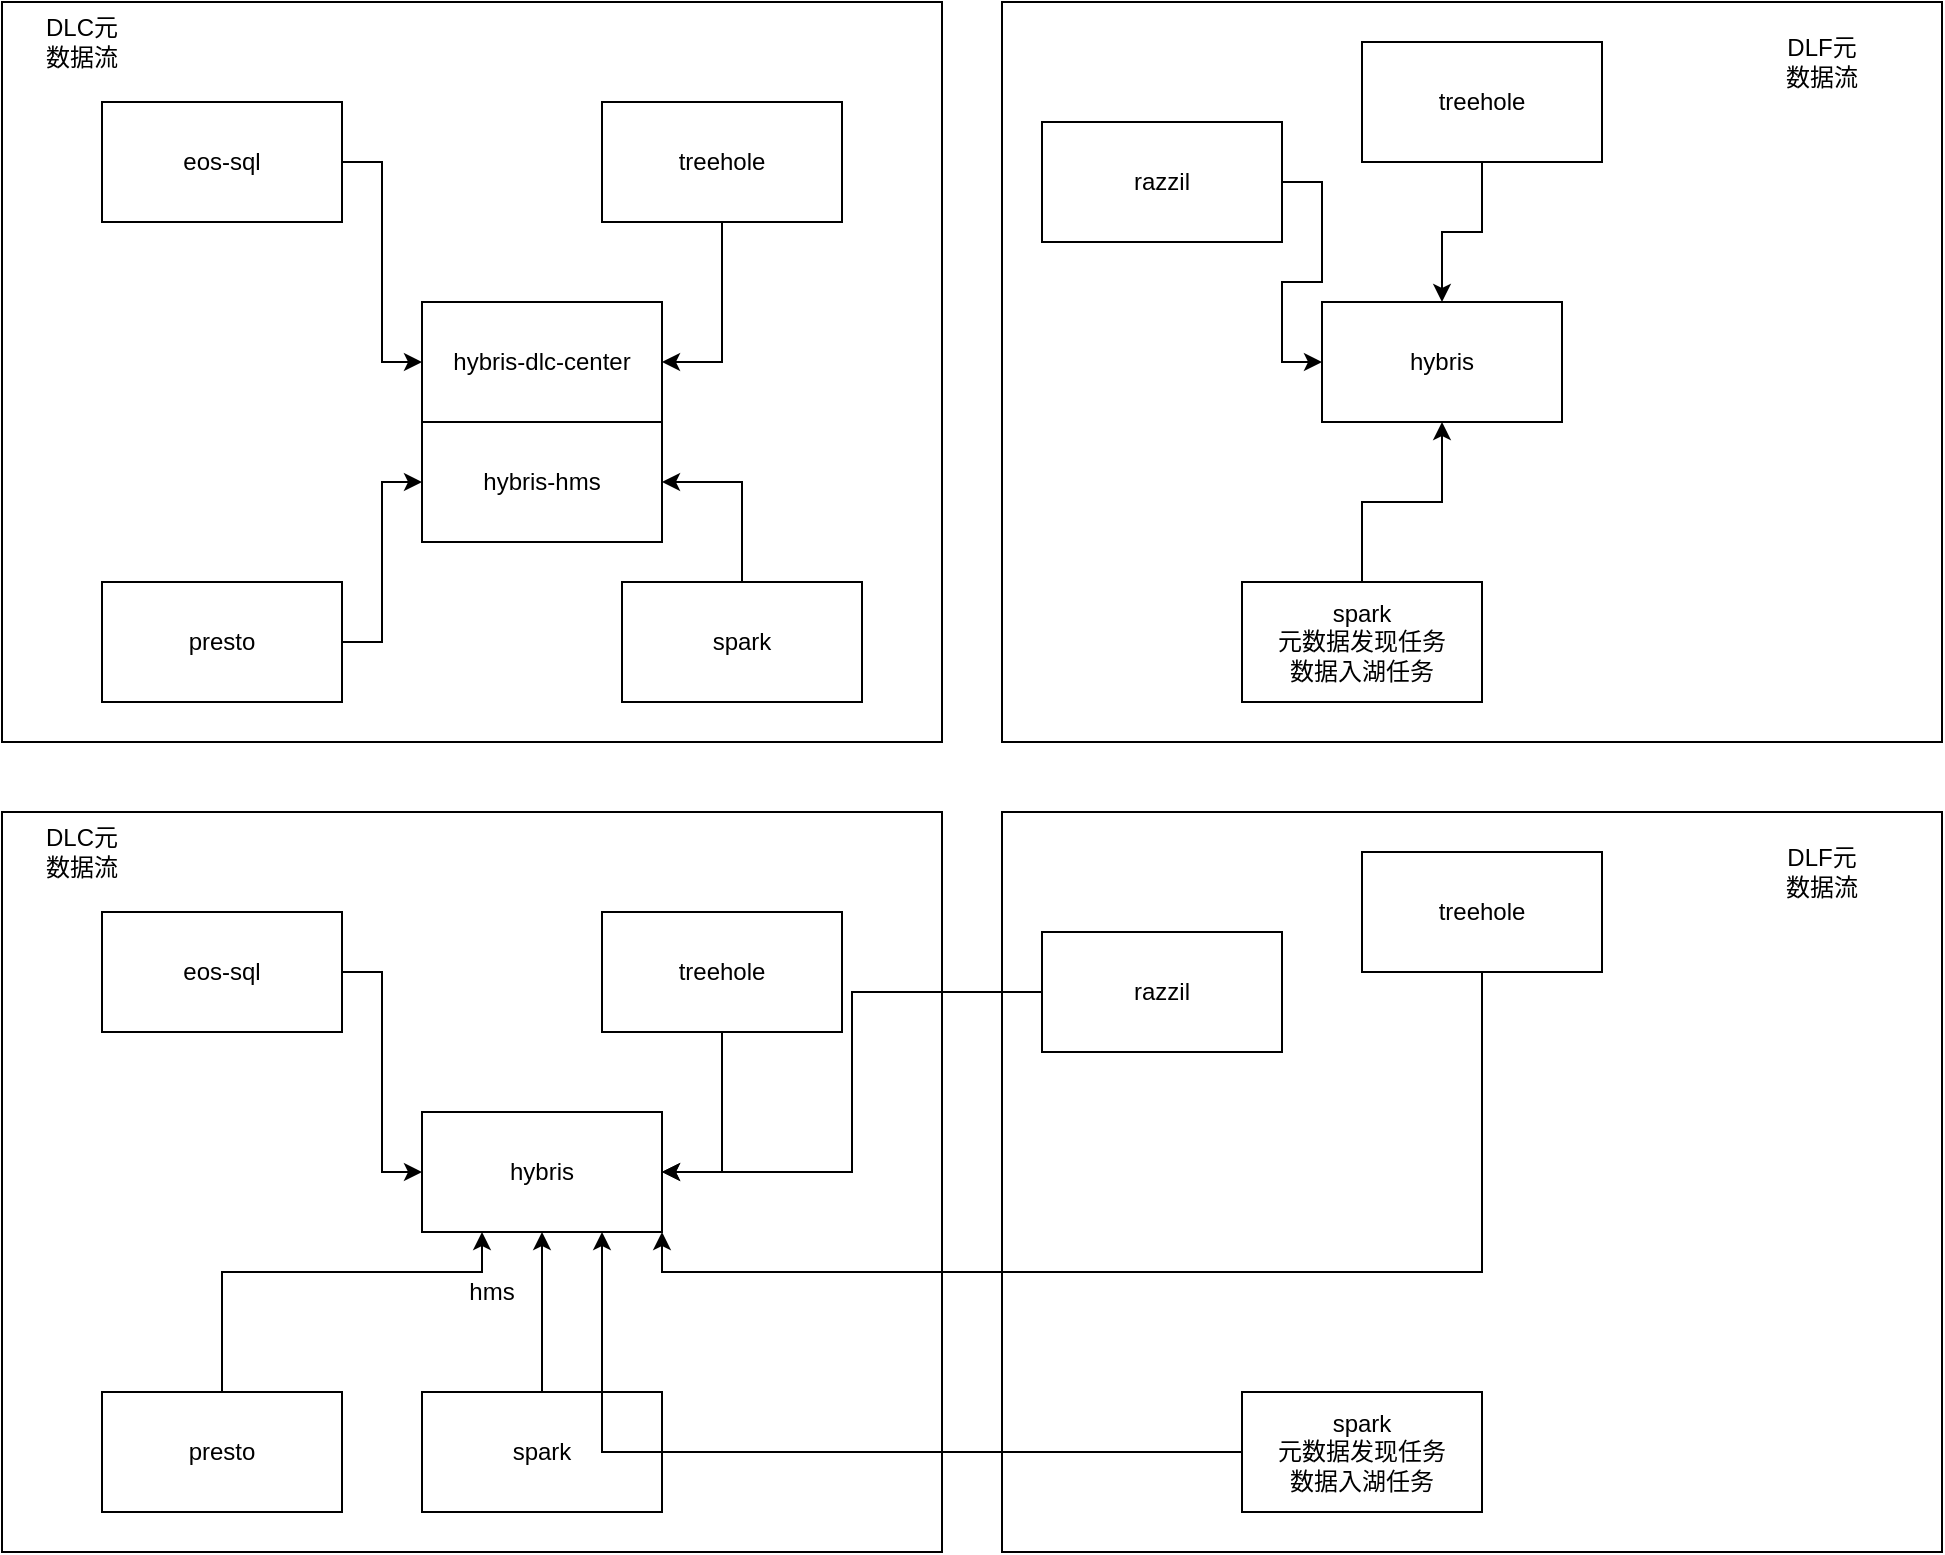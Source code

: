 <mxfile version="14.7.6" type="github">
  <diagram id="2t6IbQ_3Ss9iCih5vvq7" name="Page-1">
    <mxGraphModel dx="2125" dy="774" grid="1" gridSize="10" guides="1" tooltips="1" connect="1" arrows="1" fold="1" page="1" pageScale="1" pageWidth="827" pageHeight="1169" math="0" shadow="0">
      <root>
        <mxCell id="0" />
        <mxCell id="1" parent="0" />
        <mxCell id="fpMx2bpj-IznDV89DZn9-18" value="" style="rounded=0;whiteSpace=wrap;html=1;" vertex="1" parent="1">
          <mxGeometry x="460" y="180" width="470" height="370" as="geometry" />
        </mxCell>
        <mxCell id="fpMx2bpj-IznDV89DZn9-13" value="" style="rounded=0;whiteSpace=wrap;html=1;" vertex="1" parent="1">
          <mxGeometry x="-40" y="180" width="470" height="370" as="geometry" />
        </mxCell>
        <mxCell id="fpMx2bpj-IznDV89DZn9-1" value="hybris-dlc-center" style="rounded=0;whiteSpace=wrap;html=1;" vertex="1" parent="1">
          <mxGeometry x="170" y="330" width="120" height="60" as="geometry" />
        </mxCell>
        <mxCell id="fpMx2bpj-IznDV89DZn9-11" style="edgeStyle=orthogonalEdgeStyle;rounded=0;orthogonalLoop=1;jettySize=auto;html=1;entryX=0;entryY=0.5;entryDx=0;entryDy=0;" edge="1" parent="1" source="fpMx2bpj-IznDV89DZn9-2" target="fpMx2bpj-IznDV89DZn9-1">
          <mxGeometry relative="1" as="geometry" />
        </mxCell>
        <mxCell id="fpMx2bpj-IznDV89DZn9-2" value="eos-sql" style="rounded=0;whiteSpace=wrap;html=1;" vertex="1" parent="1">
          <mxGeometry x="10" y="230" width="120" height="60" as="geometry" />
        </mxCell>
        <mxCell id="fpMx2bpj-IznDV89DZn9-46" style="edgeStyle=orthogonalEdgeStyle;rounded=0;orthogonalLoop=1;jettySize=auto;html=1;entryX=0;entryY=0.5;entryDx=0;entryDy=0;" edge="1" parent="1" source="fpMx2bpj-IznDV89DZn9-3" target="fpMx2bpj-IznDV89DZn9-45">
          <mxGeometry relative="1" as="geometry" />
        </mxCell>
        <mxCell id="fpMx2bpj-IznDV89DZn9-3" value="presto" style="rounded=0;whiteSpace=wrap;html=1;" vertex="1" parent="1">
          <mxGeometry x="10" y="470" width="120" height="60" as="geometry" />
        </mxCell>
        <mxCell id="fpMx2bpj-IznDV89DZn9-48" style="edgeStyle=orthogonalEdgeStyle;rounded=0;orthogonalLoop=1;jettySize=auto;html=1;entryX=1;entryY=0.5;entryDx=0;entryDy=0;" edge="1" parent="1" source="fpMx2bpj-IznDV89DZn9-4" target="fpMx2bpj-IznDV89DZn9-45">
          <mxGeometry relative="1" as="geometry" />
        </mxCell>
        <mxCell id="fpMx2bpj-IznDV89DZn9-4" value="spark" style="rounded=0;whiteSpace=wrap;html=1;" vertex="1" parent="1">
          <mxGeometry x="270" y="470" width="120" height="60" as="geometry" />
        </mxCell>
        <mxCell id="fpMx2bpj-IznDV89DZn9-12" style="edgeStyle=orthogonalEdgeStyle;rounded=0;orthogonalLoop=1;jettySize=auto;html=1;entryX=1;entryY=0.5;entryDx=0;entryDy=0;" edge="1" parent="1" source="fpMx2bpj-IznDV89DZn9-5" target="fpMx2bpj-IznDV89DZn9-1">
          <mxGeometry relative="1" as="geometry" />
        </mxCell>
        <mxCell id="fpMx2bpj-IznDV89DZn9-5" value="treehole" style="rounded=0;whiteSpace=wrap;html=1;" vertex="1" parent="1">
          <mxGeometry x="260" y="230" width="120" height="60" as="geometry" />
        </mxCell>
        <mxCell id="fpMx2bpj-IznDV89DZn9-21" style="edgeStyle=orthogonalEdgeStyle;rounded=0;orthogonalLoop=1;jettySize=auto;html=1;entryX=0;entryY=0.5;entryDx=0;entryDy=0;" edge="1" parent="1" source="fpMx2bpj-IznDV89DZn9-6" target="fpMx2bpj-IznDV89DZn9-8">
          <mxGeometry relative="1" as="geometry" />
        </mxCell>
        <mxCell id="fpMx2bpj-IznDV89DZn9-6" value="razzil" style="rounded=0;whiteSpace=wrap;html=1;" vertex="1" parent="1">
          <mxGeometry x="480" y="240" width="120" height="60" as="geometry" />
        </mxCell>
        <mxCell id="fpMx2bpj-IznDV89DZn9-8" value="hybris" style="rounded=0;whiteSpace=wrap;html=1;" vertex="1" parent="1">
          <mxGeometry x="620" y="330" width="120" height="60" as="geometry" />
        </mxCell>
        <mxCell id="fpMx2bpj-IznDV89DZn9-14" value="DLC元数据流" style="text;html=1;strokeColor=none;fillColor=none;align=center;verticalAlign=middle;whiteSpace=wrap;rounded=0;" vertex="1" parent="1">
          <mxGeometry x="-20" y="190" width="40" height="20" as="geometry" />
        </mxCell>
        <mxCell id="fpMx2bpj-IznDV89DZn9-15" value="hms" style="text;html=1;strokeColor=none;fillColor=none;align=center;verticalAlign=middle;whiteSpace=wrap;rounded=0;" vertex="1" parent="1">
          <mxGeometry x="180" y="410" width="50" height="20" as="geometry" />
        </mxCell>
        <mxCell id="fpMx2bpj-IznDV89DZn9-22" style="edgeStyle=orthogonalEdgeStyle;rounded=0;orthogonalLoop=1;jettySize=auto;html=1;" edge="1" parent="1" source="fpMx2bpj-IznDV89DZn9-17" target="fpMx2bpj-IznDV89DZn9-8">
          <mxGeometry relative="1" as="geometry" />
        </mxCell>
        <mxCell id="fpMx2bpj-IznDV89DZn9-17" value="treehole" style="rounded=0;whiteSpace=wrap;html=1;" vertex="1" parent="1">
          <mxGeometry x="640" y="200" width="120" height="60" as="geometry" />
        </mxCell>
        <mxCell id="fpMx2bpj-IznDV89DZn9-20" style="edgeStyle=orthogonalEdgeStyle;rounded=0;orthogonalLoop=1;jettySize=auto;html=1;entryX=0.5;entryY=1;entryDx=0;entryDy=0;" edge="1" parent="1" source="fpMx2bpj-IznDV89DZn9-19" target="fpMx2bpj-IznDV89DZn9-8">
          <mxGeometry relative="1" as="geometry" />
        </mxCell>
        <mxCell id="fpMx2bpj-IznDV89DZn9-19" value="spark&lt;br&gt;元数据发现任务&lt;br&gt;数据入湖任务" style="rounded=0;whiteSpace=wrap;html=1;" vertex="1" parent="1">
          <mxGeometry x="580" y="470" width="120" height="60" as="geometry" />
        </mxCell>
        <mxCell id="fpMx2bpj-IznDV89DZn9-23" value="DLF元数据流" style="text;html=1;strokeColor=none;fillColor=none;align=center;verticalAlign=middle;whiteSpace=wrap;rounded=0;" vertex="1" parent="1">
          <mxGeometry x="850" y="200" width="40" height="20" as="geometry" />
        </mxCell>
        <mxCell id="fpMx2bpj-IznDV89DZn9-24" value="" style="rounded=0;whiteSpace=wrap;html=1;" vertex="1" parent="1">
          <mxGeometry x="460" y="585" width="470" height="370" as="geometry" />
        </mxCell>
        <mxCell id="fpMx2bpj-IznDV89DZn9-25" value="" style="rounded=0;whiteSpace=wrap;html=1;" vertex="1" parent="1">
          <mxGeometry x="-40" y="585" width="470" height="370" as="geometry" />
        </mxCell>
        <mxCell id="fpMx2bpj-IznDV89DZn9-26" value="hybris" style="rounded=0;whiteSpace=wrap;html=1;" vertex="1" parent="1">
          <mxGeometry x="170" y="735" width="120" height="60" as="geometry" />
        </mxCell>
        <mxCell id="fpMx2bpj-IznDV89DZn9-27" style="edgeStyle=orthogonalEdgeStyle;rounded=0;orthogonalLoop=1;jettySize=auto;html=1;entryX=0;entryY=0.5;entryDx=0;entryDy=0;" edge="1" parent="1" source="fpMx2bpj-IznDV89DZn9-28" target="fpMx2bpj-IznDV89DZn9-26">
          <mxGeometry relative="1" as="geometry" />
        </mxCell>
        <mxCell id="fpMx2bpj-IznDV89DZn9-28" value="eos-sql" style="rounded=0;whiteSpace=wrap;html=1;" vertex="1" parent="1">
          <mxGeometry x="10" y="635" width="120" height="60" as="geometry" />
        </mxCell>
        <mxCell id="fpMx2bpj-IznDV89DZn9-29" style="edgeStyle=orthogonalEdgeStyle;rounded=0;orthogonalLoop=1;jettySize=auto;html=1;entryX=0.25;entryY=1;entryDx=0;entryDy=0;" edge="1" parent="1" source="fpMx2bpj-IznDV89DZn9-30" target="fpMx2bpj-IznDV89DZn9-26">
          <mxGeometry relative="1" as="geometry">
            <Array as="points">
              <mxPoint x="70" y="815" />
              <mxPoint x="200" y="815" />
            </Array>
          </mxGeometry>
        </mxCell>
        <mxCell id="fpMx2bpj-IznDV89DZn9-30" value="presto" style="rounded=0;whiteSpace=wrap;html=1;" vertex="1" parent="1">
          <mxGeometry x="10" y="875" width="120" height="60" as="geometry" />
        </mxCell>
        <mxCell id="fpMx2bpj-IznDV89DZn9-31" style="edgeStyle=orthogonalEdgeStyle;rounded=0;orthogonalLoop=1;jettySize=auto;html=1;entryX=0.5;entryY=1;entryDx=0;entryDy=0;" edge="1" parent="1" source="fpMx2bpj-IznDV89DZn9-32" target="fpMx2bpj-IznDV89DZn9-26">
          <mxGeometry relative="1" as="geometry" />
        </mxCell>
        <mxCell id="fpMx2bpj-IznDV89DZn9-32" value="spark" style="rounded=0;whiteSpace=wrap;html=1;" vertex="1" parent="1">
          <mxGeometry x="170" y="875" width="120" height="60" as="geometry" />
        </mxCell>
        <mxCell id="fpMx2bpj-IznDV89DZn9-33" style="edgeStyle=orthogonalEdgeStyle;rounded=0;orthogonalLoop=1;jettySize=auto;html=1;entryX=1;entryY=0.5;entryDx=0;entryDy=0;" edge="1" parent="1" source="fpMx2bpj-IznDV89DZn9-34" target="fpMx2bpj-IznDV89DZn9-26">
          <mxGeometry relative="1" as="geometry" />
        </mxCell>
        <mxCell id="fpMx2bpj-IznDV89DZn9-34" value="treehole" style="rounded=0;whiteSpace=wrap;html=1;" vertex="1" parent="1">
          <mxGeometry x="260" y="635" width="120" height="60" as="geometry" />
        </mxCell>
        <mxCell id="fpMx2bpj-IznDV89DZn9-35" style="edgeStyle=orthogonalEdgeStyle;rounded=0;orthogonalLoop=1;jettySize=auto;html=1;entryX=1;entryY=0.5;entryDx=0;entryDy=0;" edge="1" parent="1" source="fpMx2bpj-IznDV89DZn9-36" target="fpMx2bpj-IznDV89DZn9-26">
          <mxGeometry relative="1" as="geometry">
            <mxPoint x="620" y="765" as="targetPoint" />
          </mxGeometry>
        </mxCell>
        <mxCell id="fpMx2bpj-IznDV89DZn9-36" value="razzil" style="rounded=0;whiteSpace=wrap;html=1;" vertex="1" parent="1">
          <mxGeometry x="480" y="645" width="120" height="60" as="geometry" />
        </mxCell>
        <mxCell id="fpMx2bpj-IznDV89DZn9-38" value="DLC元数据流" style="text;html=1;strokeColor=none;fillColor=none;align=center;verticalAlign=middle;whiteSpace=wrap;rounded=0;" vertex="1" parent="1">
          <mxGeometry x="-20" y="595" width="40" height="20" as="geometry" />
        </mxCell>
        <mxCell id="fpMx2bpj-IznDV89DZn9-39" value="hms" style="text;html=1;strokeColor=none;fillColor=none;align=center;verticalAlign=middle;whiteSpace=wrap;rounded=0;" vertex="1" parent="1">
          <mxGeometry x="180" y="815" width="50" height="20" as="geometry" />
        </mxCell>
        <mxCell id="fpMx2bpj-IznDV89DZn9-40" style="edgeStyle=orthogonalEdgeStyle;rounded=0;orthogonalLoop=1;jettySize=auto;html=1;entryX=1;entryY=1;entryDx=0;entryDy=0;" edge="1" parent="1" source="fpMx2bpj-IznDV89DZn9-41" target="fpMx2bpj-IznDV89DZn9-26">
          <mxGeometry relative="1" as="geometry">
            <mxPoint x="680" y="735" as="targetPoint" />
            <Array as="points">
              <mxPoint x="700" y="815" />
              <mxPoint x="290" y="815" />
            </Array>
          </mxGeometry>
        </mxCell>
        <mxCell id="fpMx2bpj-IznDV89DZn9-41" value="treehole" style="rounded=0;whiteSpace=wrap;html=1;" vertex="1" parent="1">
          <mxGeometry x="640" y="605" width="120" height="60" as="geometry" />
        </mxCell>
        <mxCell id="fpMx2bpj-IznDV89DZn9-42" style="edgeStyle=orthogonalEdgeStyle;rounded=0;orthogonalLoop=1;jettySize=auto;html=1;entryX=0.75;entryY=1;entryDx=0;entryDy=0;" edge="1" parent="1" source="fpMx2bpj-IznDV89DZn9-43" target="fpMx2bpj-IznDV89DZn9-26">
          <mxGeometry relative="1" as="geometry">
            <mxPoint x="680" y="795" as="targetPoint" />
          </mxGeometry>
        </mxCell>
        <mxCell id="fpMx2bpj-IznDV89DZn9-43" value="spark&lt;br&gt;元数据发现任务&lt;br&gt;数据入湖任务" style="rounded=0;whiteSpace=wrap;html=1;" vertex="1" parent="1">
          <mxGeometry x="580" y="875" width="120" height="60" as="geometry" />
        </mxCell>
        <mxCell id="fpMx2bpj-IznDV89DZn9-44" value="DLF元数据流" style="text;html=1;strokeColor=none;fillColor=none;align=center;verticalAlign=middle;whiteSpace=wrap;rounded=0;" vertex="1" parent="1">
          <mxGeometry x="850" y="605" width="40" height="20" as="geometry" />
        </mxCell>
        <mxCell id="fpMx2bpj-IznDV89DZn9-45" value="hybris-hms" style="rounded=0;whiteSpace=wrap;html=1;" vertex="1" parent="1">
          <mxGeometry x="170" y="390" width="120" height="60" as="geometry" />
        </mxCell>
      </root>
    </mxGraphModel>
  </diagram>
</mxfile>
